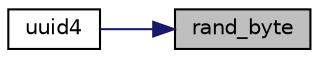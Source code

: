 digraph "rand_byte"
{
 // INTERACTIVE_SVG=YES
 // LATEX_PDF_SIZE
  bgcolor="transparent";
  edge [fontname="Helvetica",fontsize="10",labelfontname="Helvetica",labelfontsize="10"];
  node [fontname="Helvetica",fontsize="10",shape=record];
  rankdir="RL";
  Node1 [label="rand_byte",height=0.2,width=0.4,color="black", fillcolor="grey75", style="filled", fontcolor="black",tooltip="Get one byte's worth of entropy."];
  Node1 -> Node2 [dir="back",color="midnightblue",fontsize="10",style="solid",fontname="Helvetica"];
  Node2 [label="uuid4",height=0.2,width=0.4,color="black",URL="$uuid_8c.html#ad67403c1009580f928b5bc8f3a8a0e6e",tooltip="Generate a Version 4 UUID (Random)"];
}

